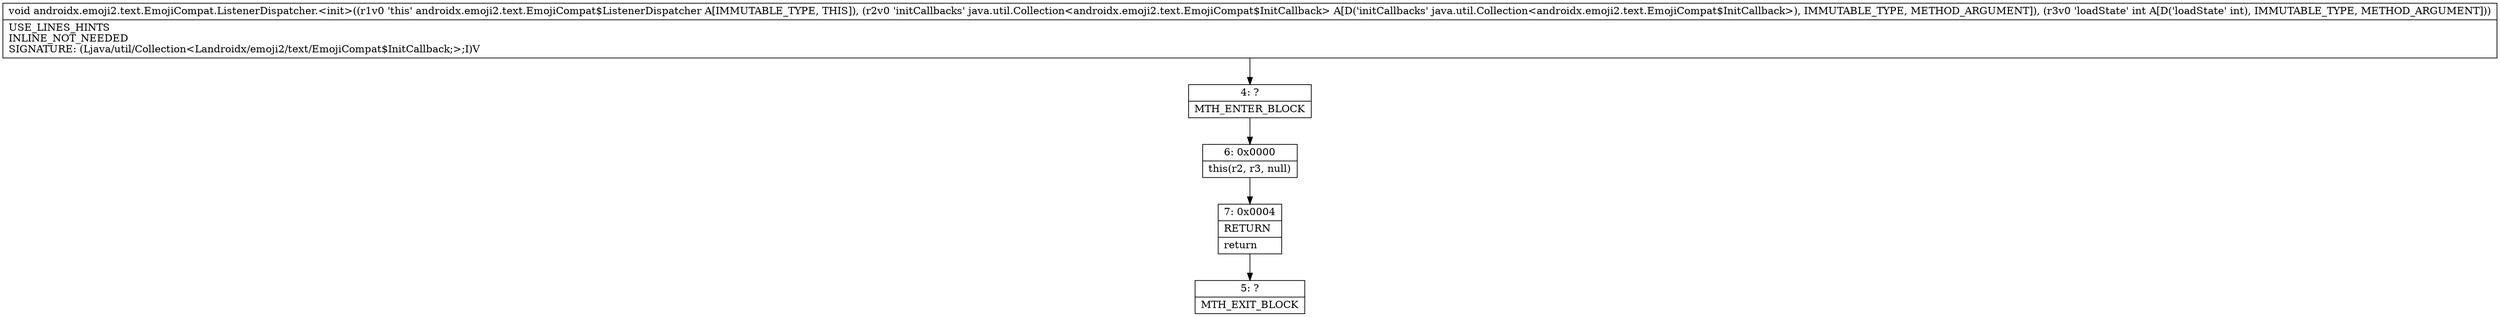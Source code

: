 digraph "CFG forandroidx.emoji2.text.EmojiCompat.ListenerDispatcher.\<init\>(Ljava\/util\/Collection;I)V" {
Node_4 [shape=record,label="{4\:\ ?|MTH_ENTER_BLOCK\l}"];
Node_6 [shape=record,label="{6\:\ 0x0000|this(r2, r3, null)\l}"];
Node_7 [shape=record,label="{7\:\ 0x0004|RETURN\l|return\l}"];
Node_5 [shape=record,label="{5\:\ ?|MTH_EXIT_BLOCK\l}"];
MethodNode[shape=record,label="{void androidx.emoji2.text.EmojiCompat.ListenerDispatcher.\<init\>((r1v0 'this' androidx.emoji2.text.EmojiCompat$ListenerDispatcher A[IMMUTABLE_TYPE, THIS]), (r2v0 'initCallbacks' java.util.Collection\<androidx.emoji2.text.EmojiCompat$InitCallback\> A[D('initCallbacks' java.util.Collection\<androidx.emoji2.text.EmojiCompat$InitCallback\>), IMMUTABLE_TYPE, METHOD_ARGUMENT]), (r3v0 'loadState' int A[D('loadState' int), IMMUTABLE_TYPE, METHOD_ARGUMENT]))  | USE_LINES_HINTS\lINLINE_NOT_NEEDED\lSIGNATURE: (Ljava\/util\/Collection\<Landroidx\/emoji2\/text\/EmojiCompat$InitCallback;\>;I)V\l}"];
MethodNode -> Node_4;Node_4 -> Node_6;
Node_6 -> Node_7;
Node_7 -> Node_5;
}

